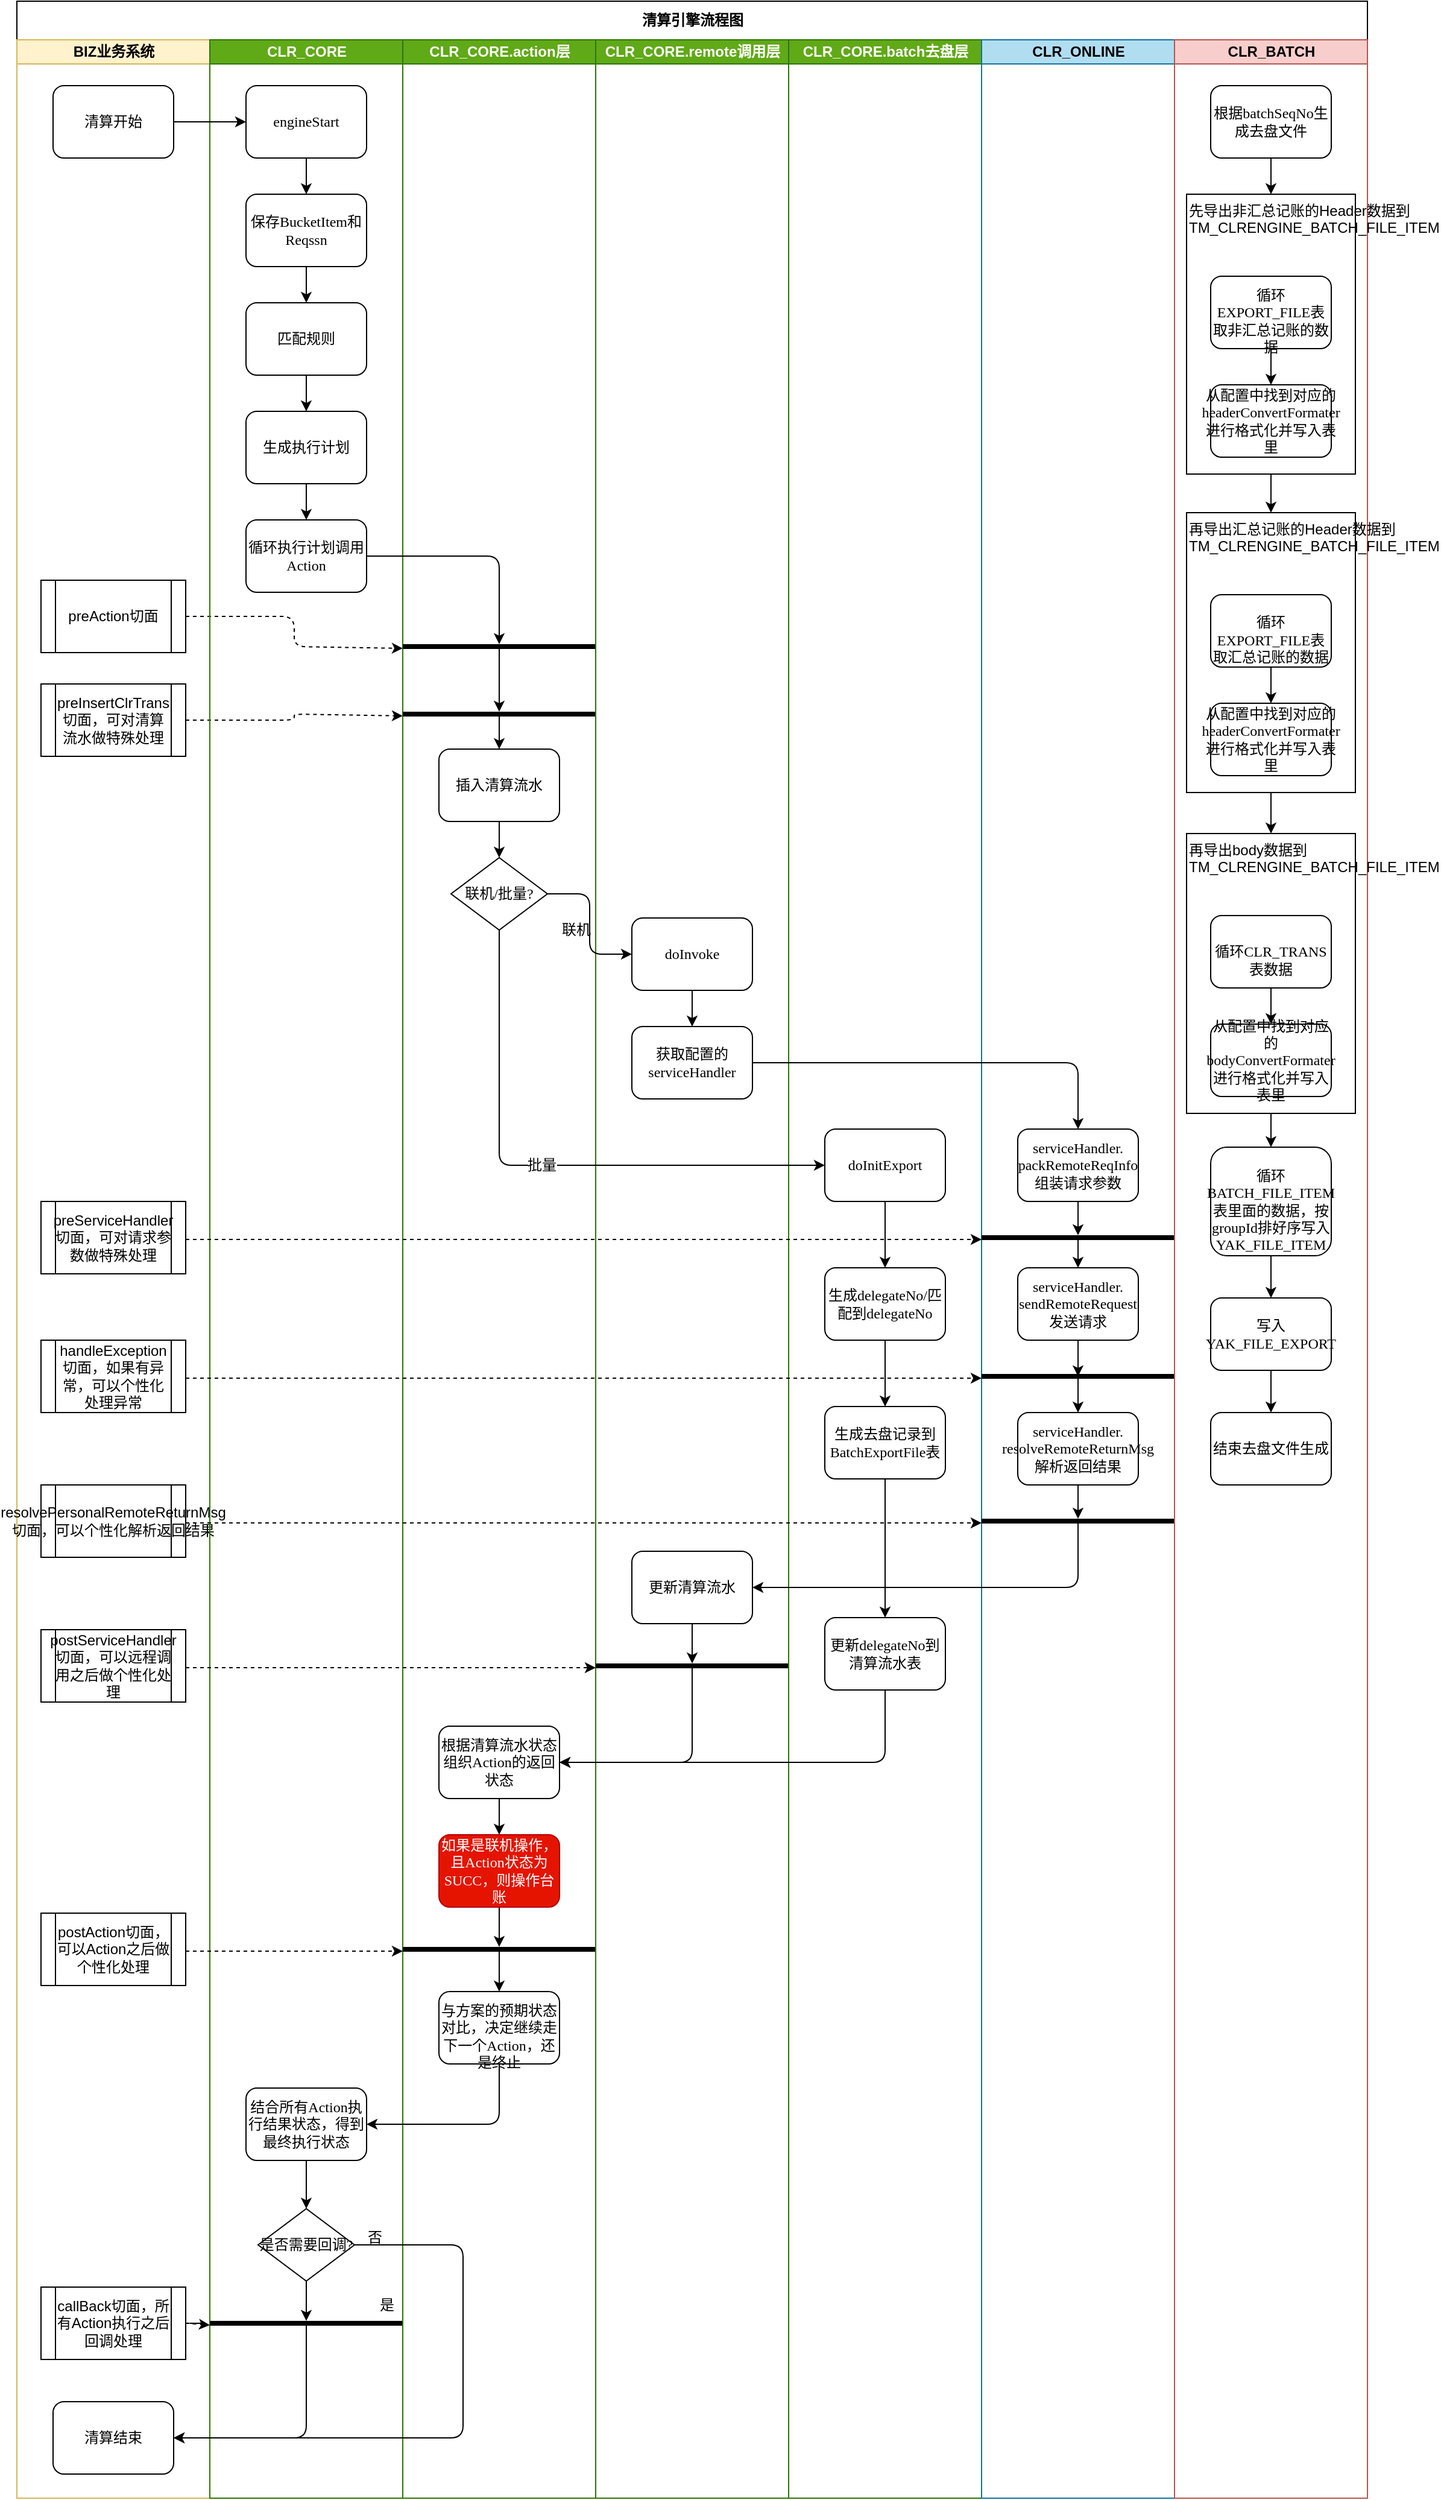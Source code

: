 <mxfile version="11.0.5" type="github"><diagram name="Page-1" id="74e2e168-ea6b-b213-b513-2b3c1d86103e"><mxGraphModel dx="2521" dy="792" grid="1" gridSize="10" guides="1" tooltips="1" connect="1" arrows="1" fold="1" page="1" pageScale="1" pageWidth="1100" pageHeight="850" background="#ffffff" math="0" shadow="0"><root><mxCell id="0"/><mxCell id="1" parent="0"/><mxCell id="77e6c97f196da883-1" value="清算引擎流程图" style="swimlane;html=1;childLayout=stackLayout;startSize=32;rounded=0;shadow=0;labelBackgroundColor=none;strokeColor=#000000;strokeWidth=1;fillColor=#ffffff;fontFamily=Verdana;fontSize=12;fontColor=#000000;align=center;" parent="1" vertex="1"><mxGeometry x="-10" y="20" width="1120" height="2070" as="geometry"/></mxCell><mxCell id="77e6c97f196da883-2" value="BIZ业务系统" style="swimlane;html=1;startSize=20;fillColor=#fff2cc;strokeColor=#d6b656;" parent="77e6c97f196da883-1" vertex="1"><mxGeometry y="32" width="160" height="2038" as="geometry"/></mxCell><mxCell id="bjBSbHMstMbBnUtnhVTb-13" value="清算开始" style="rounded=1;whiteSpace=wrap;html=1;shadow=0;labelBackgroundColor=none;strokeColor=#000000;strokeWidth=1;fillColor=#ffffff;fontFamily=Verdana;fontSize=12;fontColor=#000000;align=center;" parent="77e6c97f196da883-2" vertex="1"><mxGeometry x="30" y="38" width="100" height="60" as="geometry"/></mxCell><mxCell id="XoDVdQ3UYgQiGksQShf7-19" value="preAction切面" style="shape=process;whiteSpace=wrap;html=1;backgroundOutline=1;fontSize=12;" parent="77e6c97f196da883-2" vertex="1"><mxGeometry x="20" y="448" width="120" height="60" as="geometry"/></mxCell><mxCell id="XoDVdQ3UYgQiGksQShf7-24" value="preInsertClrTrans切面，可对清算流水做特殊处理" style="shape=process;whiteSpace=wrap;html=1;backgroundOutline=1;fontSize=12;" parent="77e6c97f196da883-2" vertex="1"><mxGeometry x="20" y="534" width="120" height="60" as="geometry"/></mxCell><mxCell id="XoDVdQ3UYgQiGksQShf7-36" value="preServiceHandler切面，可对请求参数做特殊处理" style="shape=process;whiteSpace=wrap;html=1;backgroundOutline=1;fontSize=12;" parent="77e6c97f196da883-2" vertex="1"><mxGeometry x="20" y="963" width="120" height="60" as="geometry"/></mxCell><mxCell id="XoDVdQ3UYgQiGksQShf7-49" value="handleException切面，如果有异常，可以个性化处理异常" style="shape=process;whiteSpace=wrap;html=1;backgroundOutline=1;fontSize=12;" parent="77e6c97f196da883-2" vertex="1"><mxGeometry x="20" y="1078" width="120" height="60" as="geometry"/></mxCell><mxCell id="XoDVdQ3UYgQiGksQShf7-54" value="resolvePersonalRemoteReturnMsg切面，可以个性化解析返回结果" style="shape=process;whiteSpace=wrap;html=1;backgroundOutline=1;fontSize=12;" parent="77e6c97f196da883-2" vertex="1"><mxGeometry x="20" y="1198" width="120" height="60" as="geometry"/></mxCell><mxCell id="XoDVdQ3UYgQiGksQShf7-60" value="postServiceHandler切面，可以远程调用之后做个性化处理" style="shape=process;whiteSpace=wrap;html=1;backgroundOutline=1;fontSize=12;" parent="77e6c97f196da883-2" vertex="1"><mxGeometry x="20" y="1318" width="120" height="60" as="geometry"/></mxCell><mxCell id="XoDVdQ3UYgQiGksQShf7-68" value="postAction切面，可以Action之后做个性化处理" style="shape=process;whiteSpace=wrap;html=1;backgroundOutline=1;fontSize=12;" parent="77e6c97f196da883-2" vertex="1"><mxGeometry x="20" y="1553" width="120" height="60" as="geometry"/></mxCell><mxCell id="XoDVdQ3UYgQiGksQShf7-78" value="callBack切面，所有Action执行之后回调处理" style="shape=process;whiteSpace=wrap;html=1;backgroundOutline=1;fontSize=12;" parent="77e6c97f196da883-2" vertex="1"><mxGeometry x="20" y="1863" width="120" height="60" as="geometry"/></mxCell><mxCell id="XoDVdQ3UYgQiGksQShf7-85" value="清算结束" style="rounded=1;whiteSpace=wrap;html=1;shadow=0;labelBackgroundColor=none;strokeColor=#000000;strokeWidth=1;fillColor=#ffffff;fontFamily=Verdana;fontSize=12;fontColor=#000000;align=center;" parent="77e6c97f196da883-2" vertex="1"><mxGeometry x="30" y="1958" width="100" height="60" as="geometry"/></mxCell><mxCell id="XoDVdQ3UYgQiGksQShf7-20" style="edgeStyle=orthogonalEdgeStyle;rounded=1;orthogonalLoop=1;jettySize=auto;html=1;fontSize=12;dashed=1;" parent="77e6c97f196da883-1" source="XoDVdQ3UYgQiGksQShf7-19" target="XoDVdQ3UYgQiGksQShf7-16" edge="1"><mxGeometry relative="1" as="geometry"/></mxCell><mxCell id="XoDVdQ3UYgQiGksQShf7-25" style="edgeStyle=orthogonalEdgeStyle;rounded=1;orthogonalLoop=1;jettySize=auto;html=1;fontSize=12;dashed=1;" parent="77e6c97f196da883-1" source="XoDVdQ3UYgQiGksQShf7-24" target="XoDVdQ3UYgQiGksQShf7-22" edge="1"><mxGeometry relative="1" as="geometry"/></mxCell><mxCell id="77e6c97f196da883-3" value="&lt;div&gt;CLR_CORE&lt;/div&gt;" style="swimlane;html=1;startSize=20;fillColor=#60a917;strokeColor=#2D7600;fontColor=#ffffff;" parent="77e6c97f196da883-1" vertex="1"><mxGeometry x="160" y="32" width="160" height="2038" as="geometry"/></mxCell><mxCell id="XoDVdQ3UYgQiGksQShf7-5" value="" style="edgeStyle=orthogonalEdgeStyle;rounded=0;orthogonalLoop=1;jettySize=auto;html=1;fontSize=12;" parent="77e6c97f196da883-3" source="XoDVdQ3UYgQiGksQShf7-2" target="XoDVdQ3UYgQiGksQShf7-4" edge="1"><mxGeometry relative="1" as="geometry"/></mxCell><mxCell id="XoDVdQ3UYgQiGksQShf7-2" value="engineStart" style="rounded=1;whiteSpace=wrap;html=1;shadow=0;labelBackgroundColor=none;strokeColor=#000000;strokeWidth=1;fillColor=#ffffff;fontFamily=Verdana;fontSize=12;fontColor=#000000;align=center;" parent="77e6c97f196da883-3" vertex="1"><mxGeometry x="30" y="38" width="100" height="60" as="geometry"/></mxCell><mxCell id="XoDVdQ3UYgQiGksQShf7-8" value="" style="edgeStyle=orthogonalEdgeStyle;rounded=0;orthogonalLoop=1;jettySize=auto;html=1;fontSize=12;" parent="77e6c97f196da883-3" source="XoDVdQ3UYgQiGksQShf7-4" target="XoDVdQ3UYgQiGksQShf7-7" edge="1"><mxGeometry relative="1" as="geometry"/></mxCell><mxCell id="XoDVdQ3UYgQiGksQShf7-4" value="保存BucketItem和Reqssn" style="rounded=1;whiteSpace=wrap;html=1;shadow=0;labelBackgroundColor=none;strokeColor=#000000;strokeWidth=1;fillColor=#ffffff;fontFamily=Verdana;fontSize=12;fontColor=#000000;align=center;" parent="77e6c97f196da883-3" vertex="1"><mxGeometry x="30" y="128" width="100" height="60" as="geometry"/></mxCell><mxCell id="XoDVdQ3UYgQiGksQShf7-10" value="" style="edgeStyle=orthogonalEdgeStyle;rounded=0;orthogonalLoop=1;jettySize=auto;html=1;fontSize=12;" parent="77e6c97f196da883-3" source="XoDVdQ3UYgQiGksQShf7-7" target="XoDVdQ3UYgQiGksQShf7-9" edge="1"><mxGeometry relative="1" as="geometry"/></mxCell><mxCell id="XoDVdQ3UYgQiGksQShf7-7" value="匹配规则" style="rounded=1;whiteSpace=wrap;html=1;shadow=0;labelBackgroundColor=none;strokeColor=#000000;strokeWidth=1;fillColor=#ffffff;fontFamily=Verdana;fontSize=12;fontColor=#000000;align=center;" parent="77e6c97f196da883-3" vertex="1"><mxGeometry x="30" y="218" width="100" height="60" as="geometry"/></mxCell><mxCell id="XoDVdQ3UYgQiGksQShf7-14" value="" style="edgeStyle=orthogonalEdgeStyle;rounded=0;orthogonalLoop=1;jettySize=auto;html=1;fontSize=12;" parent="77e6c97f196da883-3" source="XoDVdQ3UYgQiGksQShf7-9" target="XoDVdQ3UYgQiGksQShf7-13" edge="1"><mxGeometry relative="1" as="geometry"/></mxCell><mxCell id="XoDVdQ3UYgQiGksQShf7-9" value="生成执行计划" style="rounded=1;whiteSpace=wrap;html=1;shadow=0;labelBackgroundColor=none;strokeColor=#000000;strokeWidth=1;fillColor=#ffffff;fontFamily=Verdana;fontSize=12;fontColor=#000000;align=center;" parent="77e6c97f196da883-3" vertex="1"><mxGeometry x="30" y="308" width="100" height="60" as="geometry"/></mxCell><mxCell id="XoDVdQ3UYgQiGksQShf7-13" value="循环执行计划调用Action" style="rounded=1;whiteSpace=wrap;html=1;shadow=0;labelBackgroundColor=none;strokeColor=#000000;strokeWidth=1;fillColor=#ffffff;fontFamily=Verdana;fontSize=12;fontColor=#000000;align=center;" parent="77e6c97f196da883-3" vertex="1"><mxGeometry x="30" y="398" width="100" height="60" as="geometry"/></mxCell><mxCell id="XoDVdQ3UYgQiGksQShf7-75" style="edgeStyle=orthogonalEdgeStyle;rounded=1;orthogonalLoop=1;jettySize=auto;html=1;fontSize=12;entryX=0.5;entryY=0;entryDx=0;entryDy=0;" parent="77e6c97f196da883-3" source="XoDVdQ3UYgQiGksQShf7-72" target="XoDVdQ3UYgQiGksQShf7-82" edge="1"><mxGeometry relative="1" as="geometry"><mxPoint x="90" y="1788" as="targetPoint"/></mxGeometry></mxCell><mxCell id="XoDVdQ3UYgQiGksQShf7-72" value="结合所有Action执行结果状态，得到最终执行状态" style="rounded=1;whiteSpace=wrap;html=1;shadow=0;labelBackgroundColor=none;strokeColor=#000000;strokeWidth=1;fillColor=#ffffff;fontFamily=Verdana;fontSize=12;fontColor=#000000;align=center;" parent="77e6c97f196da883-3" vertex="1"><mxGeometry x="30" y="1698" width="100" height="60" as="geometry"/></mxCell><mxCell id="XoDVdQ3UYgQiGksQShf7-76" value="" style="line;strokeWidth=4;html=1;perimeter=backbonePerimeter;points=[];outlineConnect=0;fontSize=12;" parent="77e6c97f196da883-3" vertex="1"><mxGeometry y="1888" width="160" height="10" as="geometry"/></mxCell><mxCell id="XoDVdQ3UYgQiGksQShf7-83" style="edgeStyle=orthogonalEdgeStyle;rounded=1;orthogonalLoop=1;jettySize=auto;html=1;fontSize=12;" parent="77e6c97f196da883-3" source="XoDVdQ3UYgQiGksQShf7-82" target="XoDVdQ3UYgQiGksQShf7-76" edge="1"><mxGeometry relative="1" as="geometry"/></mxCell><mxCell id="XoDVdQ3UYgQiGksQShf7-82" value="是否需要回调?" style="rhombus;whiteSpace=wrap;html=1;rounded=0;shadow=0;labelBackgroundColor=none;strokeColor=#000000;strokeWidth=1;fillColor=#ffffff;fontFamily=Verdana;fontSize=12;fontColor=#000000;align=center;" parent="77e6c97f196da883-3" vertex="1"><mxGeometry x="40" y="1798" width="80" height="60" as="geometry"/></mxCell><mxCell id="XoDVdQ3UYgQiGksQShf7-88" value="&lt;br&gt;否" style="text;html=1;resizable=0;points=[];autosize=1;align=left;verticalAlign=top;spacingTop=-4;fontSize=12;" parent="77e6c97f196da883-3" vertex="1"><mxGeometry x="129" y="1798" width="30" height="30" as="geometry"/></mxCell><mxCell id="77e6c97f196da883-4" value="CLR_CORE.action层" style="swimlane;html=1;startSize=20;fillColor=#60a917;strokeColor=#2D7600;fontColor=#ffffff;" parent="77e6c97f196da883-1" vertex="1"><mxGeometry x="320" y="32" width="160" height="2038" as="geometry"/></mxCell><mxCell id="XoDVdQ3UYgQiGksQShf7-23" style="edgeStyle=orthogonalEdgeStyle;rounded=1;orthogonalLoop=1;jettySize=auto;html=1;fontSize=12;" parent="77e6c97f196da883-4" source="XoDVdQ3UYgQiGksQShf7-16" target="XoDVdQ3UYgQiGksQShf7-22" edge="1"><mxGeometry relative="1" as="geometry"/></mxCell><mxCell id="XoDVdQ3UYgQiGksQShf7-16" value="" style="line;strokeWidth=4;html=1;perimeter=backbonePerimeter;points=[];outlineConnect=0;fontSize=12;" parent="77e6c97f196da883-4" vertex="1"><mxGeometry y="498" width="160" height="10" as="geometry"/></mxCell><mxCell id="XoDVdQ3UYgQiGksQShf7-27" style="edgeStyle=orthogonalEdgeStyle;rounded=1;orthogonalLoop=1;jettySize=auto;html=1;entryX=0.5;entryY=0;entryDx=0;entryDy=0;fontSize=12;" parent="77e6c97f196da883-4" source="XoDVdQ3UYgQiGksQShf7-21" target="bjBSbHMstMbBnUtnhVTb-12" edge="1"><mxGeometry relative="1" as="geometry"/></mxCell><mxCell id="XoDVdQ3UYgQiGksQShf7-21" value="插入清算流水" style="rounded=1;whiteSpace=wrap;html=1;shadow=0;labelBackgroundColor=none;strokeColor=#000000;strokeWidth=1;fillColor=#ffffff;fontFamily=Verdana;fontSize=12;fontColor=#000000;align=center;" parent="77e6c97f196da883-4" vertex="1"><mxGeometry x="30" y="588" width="100" height="60" as="geometry"/></mxCell><mxCell id="XoDVdQ3UYgQiGksQShf7-26" style="edgeStyle=orthogonalEdgeStyle;rounded=1;orthogonalLoop=1;jettySize=auto;html=1;fontSize=12;" parent="77e6c97f196da883-4" source="XoDVdQ3UYgQiGksQShf7-22" target="XoDVdQ3UYgQiGksQShf7-21" edge="1"><mxGeometry relative="1" as="geometry"/></mxCell><mxCell id="XoDVdQ3UYgQiGksQShf7-22" value="" style="line;strokeWidth=4;html=1;perimeter=backbonePerimeter;points=[];outlineConnect=0;fontSize=12;" parent="77e6c97f196da883-4" vertex="1"><mxGeometry y="554" width="160" height="10" as="geometry"/></mxCell><mxCell id="bjBSbHMstMbBnUtnhVTb-12" value="联机/批量?" style="rhombus;whiteSpace=wrap;html=1;rounded=0;shadow=0;labelBackgroundColor=none;strokeColor=#000000;strokeWidth=1;fillColor=#ffffff;fontFamily=Verdana;fontSize=12;fontColor=#000000;align=center;" parent="77e6c97f196da883-4" vertex="1"><mxGeometry x="40" y="678" width="80" height="60" as="geometry"/></mxCell><mxCell id="XoDVdQ3UYgQiGksQShf7-32" value="联机" style="text;html=1;resizable=0;points=[];autosize=1;align=left;verticalAlign=top;spacingTop=-4;fontSize=12;" parent="77e6c97f196da883-4" vertex="1"><mxGeometry x="130" y="728" width="40" height="20" as="geometry"/></mxCell><mxCell id="XoDVdQ3UYgQiGksQShf7-65" style="edgeStyle=orthogonalEdgeStyle;rounded=1;orthogonalLoop=1;jettySize=auto;html=1;fontSize=12;" parent="77e6c97f196da883-4" source="XoDVdQ3UYgQiGksQShf7-62" target="XoDVdQ3UYgQiGksQShf7-64" edge="1"><mxGeometry relative="1" as="geometry"/></mxCell><mxCell id="XoDVdQ3UYgQiGksQShf7-62" value="根据清算流水状态组织Action的返回状态" style="rounded=1;whiteSpace=wrap;html=1;shadow=0;labelBackgroundColor=none;strokeColor=#000000;strokeWidth=1;fillColor=#ffffff;fontFamily=Verdana;fontSize=12;fontColor=#000000;align=center;" parent="77e6c97f196da883-4" vertex="1"><mxGeometry x="30" y="1398" width="100" height="60" as="geometry"/></mxCell><mxCell id="XoDVdQ3UYgQiGksQShf7-67" style="edgeStyle=orthogonalEdgeStyle;rounded=1;orthogonalLoop=1;jettySize=auto;html=1;fontSize=12;" parent="77e6c97f196da883-4" source="XoDVdQ3UYgQiGksQShf7-64" target="XoDVdQ3UYgQiGksQShf7-66" edge="1"><mxGeometry relative="1" as="geometry"/></mxCell><mxCell id="XoDVdQ3UYgQiGksQShf7-64" value="如果是联机操作，且Action状态为SUCC，则操作台账" style="rounded=1;whiteSpace=wrap;html=1;shadow=0;labelBackgroundColor=none;strokeColor=#B20000;strokeWidth=1;fillColor=#e51400;fontFamily=Verdana;fontSize=12;fontColor=#ffffff;align=center;" parent="77e6c97f196da883-4" vertex="1"><mxGeometry x="30" y="1488" width="100" height="60" as="geometry"/></mxCell><mxCell id="XoDVdQ3UYgQiGksQShf7-71" style="edgeStyle=orthogonalEdgeStyle;rounded=1;orthogonalLoop=1;jettySize=auto;html=1;fontSize=12;" parent="77e6c97f196da883-4" source="XoDVdQ3UYgQiGksQShf7-66" target="XoDVdQ3UYgQiGksQShf7-70" edge="1"><mxGeometry relative="1" as="geometry"/></mxCell><mxCell id="XoDVdQ3UYgQiGksQShf7-66" value="" style="line;strokeWidth=4;html=1;perimeter=backbonePerimeter;points=[];outlineConnect=0;fontSize=12;" parent="77e6c97f196da883-4" vertex="1"><mxGeometry y="1578" width="160" height="10" as="geometry"/></mxCell><mxCell id="XoDVdQ3UYgQiGksQShf7-70" value="&lt;div&gt;&lt;br&gt;&lt;/div&gt;&lt;div&gt;与方案的预期状态对比，决定继续走下一个Action，还是终止&lt;/div&gt;" style="rounded=1;whiteSpace=wrap;html=1;shadow=0;labelBackgroundColor=none;strokeColor=#000000;strokeWidth=1;fillColor=#ffffff;fontFamily=Verdana;fontSize=12;fontColor=#000000;align=center;" parent="77e6c97f196da883-4" vertex="1"><mxGeometry x="30" y="1618" width="100" height="60" as="geometry"/></mxCell><mxCell id="77e6c97f196da883-5" value="CLR_CORE.remote调用层" style="swimlane;html=1;startSize=20;fillColor=#60a917;strokeColor=#2D7600;fontColor=#ffffff;" parent="77e6c97f196da883-1" vertex="1"><mxGeometry x="480" y="32" width="160" height="2038" as="geometry"/></mxCell><mxCell id="XoDVdQ3UYgQiGksQShf7-31" style="edgeStyle=orthogonalEdgeStyle;rounded=1;orthogonalLoop=1;jettySize=auto;html=1;fontSize=12;" parent="77e6c97f196da883-5" source="XoDVdQ3UYgQiGksQShf7-28" target="XoDVdQ3UYgQiGksQShf7-30" edge="1"><mxGeometry relative="1" as="geometry"/></mxCell><mxCell id="XoDVdQ3UYgQiGksQShf7-28" value="doInvoke" style="rounded=1;whiteSpace=wrap;html=1;shadow=0;labelBackgroundColor=none;strokeColor=#000000;strokeWidth=1;fillColor=#ffffff;fontFamily=Verdana;fontSize=12;fontColor=#000000;align=center;" parent="77e6c97f196da883-5" vertex="1"><mxGeometry x="30" y="728" width="100" height="60" as="geometry"/></mxCell><mxCell id="XoDVdQ3UYgQiGksQShf7-30" value="获取配置的serviceHandler" style="rounded=1;whiteSpace=wrap;html=1;shadow=0;labelBackgroundColor=none;strokeColor=#000000;strokeWidth=1;fillColor=#ffffff;fontFamily=Verdana;fontSize=12;fontColor=#000000;align=center;" parent="77e6c97f196da883-5" vertex="1"><mxGeometry x="30" y="818" width="100" height="60" as="geometry"/></mxCell><mxCell id="XoDVdQ3UYgQiGksQShf7-56" value="更新清算流水" style="rounded=1;whiteSpace=wrap;html=1;shadow=0;labelBackgroundColor=none;strokeColor=#000000;strokeWidth=1;fillColor=#ffffff;fontFamily=Verdana;fontSize=12;fontColor=#000000;align=center;" parent="77e6c97f196da883-5" vertex="1"><mxGeometry x="30" y="1253" width="100" height="60" as="geometry"/></mxCell><mxCell id="XoDVdQ3UYgQiGksQShf7-58" value="" style="line;strokeWidth=4;html=1;perimeter=backbonePerimeter;points=[];outlineConnect=0;fontSize=12;" parent="77e6c97f196da883-5" vertex="1"><mxGeometry y="1343" width="160" height="10" as="geometry"/></mxCell><mxCell id="XoDVdQ3UYgQiGksQShf7-59" style="edgeStyle=orthogonalEdgeStyle;rounded=1;orthogonalLoop=1;jettySize=auto;html=1;fontSize=12;" parent="77e6c97f196da883-5" source="XoDVdQ3UYgQiGksQShf7-56" target="XoDVdQ3UYgQiGksQShf7-58" edge="1"><mxGeometry relative="1" as="geometry"/></mxCell><mxCell id="77e6c97f196da883-6" value="CLR_CORE.batch去盘层" style="swimlane;html=1;startSize=20;fillColor=#60a917;strokeColor=#2D7600;fontColor=#ffffff;" parent="77e6c97f196da883-1" vertex="1"><mxGeometry x="640" y="32" width="160" height="2038" as="geometry"/></mxCell><mxCell id="XoDVdQ3UYgQiGksQShf7-93" style="edgeStyle=orthogonalEdgeStyle;rounded=1;orthogonalLoop=1;jettySize=auto;html=1;entryX=0.5;entryY=0;entryDx=0;entryDy=0;fontSize=12;" parent="77e6c97f196da883-6" source="XoDVdQ3UYgQiGksQShf7-89" target="XoDVdQ3UYgQiGksQShf7-92" edge="1"><mxGeometry relative="1" as="geometry"/></mxCell><mxCell id="XoDVdQ3UYgQiGksQShf7-89" value="doInitExport" style="rounded=1;whiteSpace=wrap;html=1;shadow=0;labelBackgroundColor=none;strokeColor=#000000;strokeWidth=1;fillColor=#ffffff;fontFamily=Verdana;fontSize=12;fontColor=#000000;align=center;" parent="77e6c97f196da883-6" vertex="1"><mxGeometry x="30" y="903" width="100" height="60" as="geometry"/></mxCell><mxCell id="XoDVdQ3UYgQiGksQShf7-95" style="edgeStyle=orthogonalEdgeStyle;rounded=1;orthogonalLoop=1;jettySize=auto;html=1;entryX=0.5;entryY=0;entryDx=0;entryDy=0;fontSize=12;" parent="77e6c97f196da883-6" source="XoDVdQ3UYgQiGksQShf7-92" target="XoDVdQ3UYgQiGksQShf7-94" edge="1"><mxGeometry relative="1" as="geometry"/></mxCell><mxCell id="XoDVdQ3UYgQiGksQShf7-92" value="生成delegateNo/匹配到delegateNo" style="rounded=1;whiteSpace=wrap;html=1;shadow=0;labelBackgroundColor=none;strokeColor=#000000;strokeWidth=1;fillColor=#ffffff;fontFamily=Verdana;fontSize=12;fontColor=#000000;align=center;" parent="77e6c97f196da883-6" vertex="1"><mxGeometry x="30" y="1018" width="100" height="60" as="geometry"/></mxCell><mxCell id="XoDVdQ3UYgQiGksQShf7-97" style="edgeStyle=orthogonalEdgeStyle;rounded=1;orthogonalLoop=1;jettySize=auto;html=1;entryX=0.5;entryY=0;entryDx=0;entryDy=0;fontSize=12;" parent="77e6c97f196da883-6" source="XoDVdQ3UYgQiGksQShf7-94" target="XoDVdQ3UYgQiGksQShf7-96" edge="1"><mxGeometry relative="1" as="geometry"/></mxCell><mxCell id="XoDVdQ3UYgQiGksQShf7-94" value="生成去盘记录到&lt;br&gt;BatchExportFile表" style="rounded=1;whiteSpace=wrap;html=1;shadow=0;labelBackgroundColor=none;strokeColor=#000000;strokeWidth=1;fillColor=#ffffff;fontFamily=Verdana;fontSize=12;fontColor=#000000;align=center;" parent="77e6c97f196da883-6" vertex="1"><mxGeometry x="30" y="1133" width="100" height="60" as="geometry"/></mxCell><mxCell id="XoDVdQ3UYgQiGksQShf7-96" value="&lt;div&gt;更新delegateNo到清算流水表&lt;/div&gt;" style="rounded=1;whiteSpace=wrap;html=1;shadow=0;labelBackgroundColor=none;strokeColor=#000000;strokeWidth=1;fillColor=#ffffff;fontFamily=Verdana;fontSize=12;fontColor=#000000;align=center;" parent="77e6c97f196da883-6" vertex="1"><mxGeometry x="30" y="1308" width="100" height="60" as="geometry"/></mxCell><mxCell id="XoDVdQ3UYgQiGksQShf7-11" value="CLR_ONLINE" style="swimlane;html=1;startSize=20;fillColor=#b1ddf0;strokeColor=#10739e;" parent="77e6c97f196da883-1" vertex="1"><mxGeometry x="800" y="32" width="160" height="2038" as="geometry"/></mxCell><mxCell id="XoDVdQ3UYgQiGksQShf7-34" value="" style="line;strokeWidth=4;html=1;perimeter=backbonePerimeter;points=[];outlineConnect=0;fontSize=12;" parent="XoDVdQ3UYgQiGksQShf7-11" vertex="1"><mxGeometry y="988" width="160" height="10" as="geometry"/></mxCell><mxCell id="XoDVdQ3UYgQiGksQShf7-41" style="edgeStyle=orthogonalEdgeStyle;rounded=1;orthogonalLoop=1;jettySize=auto;html=1;fontSize=12;" parent="XoDVdQ3UYgQiGksQShf7-11" source="XoDVdQ3UYgQiGksQShf7-38" target="XoDVdQ3UYgQiGksQShf7-34" edge="1"><mxGeometry relative="1" as="geometry"/></mxCell><mxCell id="XoDVdQ3UYgQiGksQShf7-38" value="&lt;div&gt;serviceHandler.&lt;/div&gt;&lt;div&gt;packRemoteReqInfo&lt;br&gt;组装请求参数&lt;br&gt;&lt;/div&gt;" style="rounded=1;whiteSpace=wrap;html=1;shadow=0;labelBackgroundColor=none;strokeColor=#000000;strokeWidth=1;fillColor=#ffffff;fontFamily=Verdana;fontSize=12;fontColor=#000000;align=center;" parent="XoDVdQ3UYgQiGksQShf7-11" vertex="1"><mxGeometry x="30" y="903" width="100" height="60" as="geometry"/></mxCell><mxCell id="XoDVdQ3UYgQiGksQShf7-42" value="&lt;div&gt;serviceHandler.&lt;/div&gt;&lt;div&gt;sendRemoteRequest&lt;/div&gt;&lt;div&gt;发送请求&lt;br&gt;&lt;/div&gt;" style="rounded=1;whiteSpace=wrap;html=1;shadow=0;labelBackgroundColor=none;strokeColor=#000000;strokeWidth=1;fillColor=#ffffff;fontFamily=Verdana;fontSize=12;fontColor=#000000;align=center;" parent="XoDVdQ3UYgQiGksQShf7-11" vertex="1"><mxGeometry x="30" y="1018" width="100" height="60" as="geometry"/></mxCell><mxCell id="XoDVdQ3UYgQiGksQShf7-43" style="edgeStyle=orthogonalEdgeStyle;rounded=1;orthogonalLoop=1;jettySize=auto;html=1;fontSize=12;" parent="XoDVdQ3UYgQiGksQShf7-11" source="XoDVdQ3UYgQiGksQShf7-34" target="XoDVdQ3UYgQiGksQShf7-42" edge="1"><mxGeometry relative="1" as="geometry"/></mxCell><mxCell id="XoDVdQ3UYgQiGksQShf7-44" value="&lt;div&gt;serviceHandler.&lt;/div&gt;&lt;div&gt;resolveRemoteReturnMsg&lt;/div&gt;&lt;div&gt;解析返回结果&lt;br&gt;&lt;/div&gt;" style="rounded=1;whiteSpace=wrap;html=1;shadow=0;labelBackgroundColor=none;strokeColor=#000000;strokeWidth=1;fillColor=#ffffff;fontFamily=Verdana;fontSize=12;fontColor=#000000;align=center;" parent="XoDVdQ3UYgQiGksQShf7-11" vertex="1"><mxGeometry x="30" y="1138" width="100" height="60" as="geometry"/></mxCell><mxCell id="XoDVdQ3UYgQiGksQShf7-48" style="edgeStyle=orthogonalEdgeStyle;rounded=1;orthogonalLoop=1;jettySize=auto;html=1;fontSize=12;" parent="XoDVdQ3UYgQiGksQShf7-11" source="XoDVdQ3UYgQiGksQShf7-46" target="XoDVdQ3UYgQiGksQShf7-44" edge="1"><mxGeometry relative="1" as="geometry"/></mxCell><mxCell id="XoDVdQ3UYgQiGksQShf7-46" value="" style="line;strokeWidth=4;html=1;perimeter=backbonePerimeter;points=[];outlineConnect=0;fontSize=12;" parent="XoDVdQ3UYgQiGksQShf7-11" vertex="1"><mxGeometry y="1103" width="160" height="10" as="geometry"/></mxCell><mxCell id="XoDVdQ3UYgQiGksQShf7-47" style="edgeStyle=orthogonalEdgeStyle;rounded=1;orthogonalLoop=1;jettySize=auto;html=1;entryX=0.5;entryY=0.5;entryDx=0;entryDy=0;entryPerimeter=0;fontSize=12;" parent="XoDVdQ3UYgQiGksQShf7-11" source="XoDVdQ3UYgQiGksQShf7-42" target="XoDVdQ3UYgQiGksQShf7-46" edge="1"><mxGeometry relative="1" as="geometry"/></mxCell><mxCell id="XoDVdQ3UYgQiGksQShf7-51" value="" style="line;strokeWidth=4;html=1;perimeter=backbonePerimeter;points=[];outlineConnect=0;fontSize=12;" parent="XoDVdQ3UYgQiGksQShf7-11" vertex="1"><mxGeometry y="1223" width="160" height="10" as="geometry"/></mxCell><mxCell id="XoDVdQ3UYgQiGksQShf7-53" style="edgeStyle=orthogonalEdgeStyle;rounded=1;orthogonalLoop=1;jettySize=auto;html=1;fontSize=12;" parent="XoDVdQ3UYgQiGksQShf7-11" source="XoDVdQ3UYgQiGksQShf7-44" target="XoDVdQ3UYgQiGksQShf7-51" edge="1"><mxGeometry relative="1" as="geometry"/></mxCell><mxCell id="XoDVdQ3UYgQiGksQShf7-3" style="edgeStyle=orthogonalEdgeStyle;rounded=0;orthogonalLoop=1;jettySize=auto;html=1;fontSize=12;" parent="77e6c97f196da883-1" source="bjBSbHMstMbBnUtnhVTb-13" target="XoDVdQ3UYgQiGksQShf7-2" edge="1"><mxGeometry relative="1" as="geometry"/></mxCell><mxCell id="XoDVdQ3UYgQiGksQShf7-17" style="edgeStyle=orthogonalEdgeStyle;rounded=1;orthogonalLoop=1;jettySize=auto;html=1;fontSize=12;" parent="77e6c97f196da883-1" source="XoDVdQ3UYgQiGksQShf7-13" target="XoDVdQ3UYgQiGksQShf7-16" edge="1"><mxGeometry relative="1" as="geometry"/></mxCell><mxCell id="XoDVdQ3UYgQiGksQShf7-29" style="edgeStyle=orthogonalEdgeStyle;rounded=1;orthogonalLoop=1;jettySize=auto;html=1;fontSize=12;" parent="77e6c97f196da883-1" source="bjBSbHMstMbBnUtnhVTb-12" target="XoDVdQ3UYgQiGksQShf7-28" edge="1"><mxGeometry relative="1" as="geometry"/></mxCell><mxCell id="XoDVdQ3UYgQiGksQShf7-37" style="edgeStyle=orthogonalEdgeStyle;rounded=1;orthogonalLoop=1;jettySize=auto;html=1;fontSize=12;dashed=1;" parent="77e6c97f196da883-1" source="XoDVdQ3UYgQiGksQShf7-36" target="XoDVdQ3UYgQiGksQShf7-34" edge="1"><mxGeometry relative="1" as="geometry"/></mxCell><mxCell id="XoDVdQ3UYgQiGksQShf7-50" style="edgeStyle=orthogonalEdgeStyle;rounded=1;orthogonalLoop=1;jettySize=auto;html=1;fontSize=12;dashed=1;" parent="77e6c97f196da883-1" source="XoDVdQ3UYgQiGksQShf7-49" target="XoDVdQ3UYgQiGksQShf7-46" edge="1"><mxGeometry relative="1" as="geometry"/></mxCell><mxCell id="XoDVdQ3UYgQiGksQShf7-55" style="edgeStyle=orthogonalEdgeStyle;rounded=1;orthogonalLoop=1;jettySize=auto;html=1;fontSize=12;dashed=1;" parent="77e6c97f196da883-1" source="XoDVdQ3UYgQiGksQShf7-54" target="XoDVdQ3UYgQiGksQShf7-51" edge="1"><mxGeometry relative="1" as="geometry"/></mxCell><mxCell id="XoDVdQ3UYgQiGksQShf7-61" style="edgeStyle=orthogonalEdgeStyle;rounded=1;orthogonalLoop=1;jettySize=auto;html=1;fontSize=12;dashed=1;" parent="77e6c97f196da883-1" source="XoDVdQ3UYgQiGksQShf7-60" target="XoDVdQ3UYgQiGksQShf7-58" edge="1"><mxGeometry relative="1" as="geometry"/></mxCell><mxCell id="XoDVdQ3UYgQiGksQShf7-63" style="edgeStyle=orthogonalEdgeStyle;rounded=1;orthogonalLoop=1;jettySize=auto;html=1;entryX=1;entryY=0.5;entryDx=0;entryDy=0;fontSize=12;" parent="77e6c97f196da883-1" source="XoDVdQ3UYgQiGksQShf7-58" target="XoDVdQ3UYgQiGksQShf7-62" edge="1"><mxGeometry relative="1" as="geometry"><Array as="points"><mxPoint x="560" y="1385"/><mxPoint x="560" y="1460"/></Array></mxGeometry></mxCell><mxCell id="XoDVdQ3UYgQiGksQShf7-69" style="edgeStyle=orthogonalEdgeStyle;rounded=1;orthogonalLoop=1;jettySize=auto;html=1;fontSize=12;dashed=1;" parent="77e6c97f196da883-1" source="XoDVdQ3UYgQiGksQShf7-68" target="XoDVdQ3UYgQiGksQShf7-66" edge="1"><mxGeometry relative="1" as="geometry"/></mxCell><mxCell id="XoDVdQ3UYgQiGksQShf7-73" style="edgeStyle=orthogonalEdgeStyle;rounded=1;orthogonalLoop=1;jettySize=auto;html=1;fontSize=12;" parent="77e6c97f196da883-1" source="XoDVdQ3UYgQiGksQShf7-70" edge="1"><mxGeometry relative="1" as="geometry"><mxPoint x="290" y="1760" as="targetPoint"/><Array as="points"><mxPoint x="400" y="1760"/><mxPoint x="291" y="1760"/></Array></mxGeometry></mxCell><mxCell id="XoDVdQ3UYgQiGksQShf7-79" style="edgeStyle=orthogonalEdgeStyle;rounded=1;orthogonalLoop=1;jettySize=auto;html=1;fontSize=12;dashed=1;" parent="77e6c97f196da883-1" source="XoDVdQ3UYgQiGksQShf7-78" target="XoDVdQ3UYgQiGksQShf7-76" edge="1"><mxGeometry relative="1" as="geometry"/></mxCell><mxCell id="XoDVdQ3UYgQiGksQShf7-86" style="edgeStyle=orthogonalEdgeStyle;rounded=1;orthogonalLoop=1;jettySize=auto;html=1;entryX=1;entryY=0.5;entryDx=0;entryDy=0;fontSize=12;" parent="77e6c97f196da883-1" source="XoDVdQ3UYgQiGksQShf7-76" target="XoDVdQ3UYgQiGksQShf7-85" edge="1"><mxGeometry relative="1" as="geometry"><Array as="points"><mxPoint x="240" y="2020"/></Array></mxGeometry></mxCell><mxCell id="XoDVdQ3UYgQiGksQShf7-87" style="edgeStyle=orthogonalEdgeStyle;rounded=1;orthogonalLoop=1;jettySize=auto;html=1;fontSize=12;" parent="77e6c97f196da883-1" source="XoDVdQ3UYgQiGksQShf7-82" target="XoDVdQ3UYgQiGksQShf7-85" edge="1"><mxGeometry relative="1" as="geometry"><Array as="points"><mxPoint x="370" y="1860"/><mxPoint x="370" y="2020"/></Array></mxGeometry></mxCell><mxCell id="XoDVdQ3UYgQiGksQShf7-12" value="CLR_BATCH" style="swimlane;html=1;startSize=20;fillColor=#f8cecc;strokeColor=#b85450;" parent="77e6c97f196da883-1" vertex="1"><mxGeometry x="960" y="32" width="160" height="2038" as="geometry"/></mxCell><mxCell id="XoDVdQ3UYgQiGksQShf7-129" style="edgeStyle=orthogonalEdgeStyle;rounded=1;orthogonalLoop=1;jettySize=auto;html=1;entryX=0.5;entryY=0;entryDx=0;entryDy=0;fontSize=12;" parent="XoDVdQ3UYgQiGksQShf7-12" source="XoDVdQ3UYgQiGksQShf7-118" target="XoDVdQ3UYgQiGksQShf7-123" edge="1"><mxGeometry relative="1" as="geometry"/></mxCell><mxCell id="XoDVdQ3UYgQiGksQShf7-118" value="先导出非汇总记账的Header数据到TM_CLRENGINE_BATCH_FILE_ITEM" style="rounded=0;whiteSpace=wrap;html=1;fontSize=12;align=left;verticalAlign=top;" parent="XoDVdQ3UYgQiGksQShf7-12" vertex="1"><mxGeometry x="10" y="128" width="140" height="232" as="geometry"/></mxCell><mxCell id="XoDVdQ3UYgQiGksQShf7-99" value="根据batchSeqNo生成去盘文件" style="rounded=1;whiteSpace=wrap;html=1;shadow=0;labelBackgroundColor=none;strokeColor=#000000;strokeWidth=1;fillColor=#ffffff;fontFamily=Verdana;fontSize=12;fontColor=#000000;align=center;" parent="XoDVdQ3UYgQiGksQShf7-12" vertex="1"><mxGeometry x="30" y="38" width="100" height="60" as="geometry"/></mxCell><mxCell id="XoDVdQ3UYgQiGksQShf7-117" style="edgeStyle=orthogonalEdgeStyle;rounded=1;orthogonalLoop=1;jettySize=auto;html=1;fontSize=12;" parent="XoDVdQ3UYgQiGksQShf7-12" source="XoDVdQ3UYgQiGksQShf7-113" target="XoDVdQ3UYgQiGksQShf7-115" edge="1"><mxGeometry relative="1" as="geometry"/></mxCell><mxCell id="XoDVdQ3UYgQiGksQShf7-113" value="&lt;div&gt;&lt;br&gt;&lt;/div&gt;&lt;div&gt;循环EXPORT_FILE表&lt;/div&gt;&lt;div&gt;取非汇总记账的数据&lt;br&gt;&lt;/div&gt;" style="rounded=1;whiteSpace=wrap;html=1;shadow=0;labelBackgroundColor=none;strokeColor=#000000;strokeWidth=1;fillColor=#ffffff;fontFamily=Verdana;fontSize=12;fontColor=#000000;align=center;" parent="XoDVdQ3UYgQiGksQShf7-12" vertex="1"><mxGeometry x="30" y="196" width="100" height="60" as="geometry"/></mxCell><mxCell id="XoDVdQ3UYgQiGksQShf7-115" value="从配置中找到对应的headerConvertFormater进行格式化并写入表里" style="rounded=1;whiteSpace=wrap;html=1;shadow=0;labelBackgroundColor=none;strokeColor=#000000;strokeWidth=1;fillColor=#ffffff;fontFamily=Verdana;fontSize=12;fontColor=#000000;align=center;" parent="XoDVdQ3UYgQiGksQShf7-12" vertex="1"><mxGeometry x="30" y="286" width="100" height="60" as="geometry"/></mxCell><mxCell id="XoDVdQ3UYgQiGksQShf7-119" style="edgeStyle=orthogonalEdgeStyle;rounded=1;orthogonalLoop=1;jettySize=auto;html=1;fontSize=12;" parent="XoDVdQ3UYgQiGksQShf7-12" source="XoDVdQ3UYgQiGksQShf7-99" target="XoDVdQ3UYgQiGksQShf7-118" edge="1"><mxGeometry relative="1" as="geometry"><mxPoint x="80" y="148" as="targetPoint"/></mxGeometry></mxCell><mxCell id="XoDVdQ3UYgQiGksQShf7-134" style="edgeStyle=orthogonalEdgeStyle;rounded=1;orthogonalLoop=1;jettySize=auto;html=1;fontSize=12;" parent="XoDVdQ3UYgQiGksQShf7-12" source="XoDVdQ3UYgQiGksQShf7-123" target="XoDVdQ3UYgQiGksQShf7-130" edge="1"><mxGeometry relative="1" as="geometry"/></mxCell><mxCell id="XoDVdQ3UYgQiGksQShf7-123" value="再导出汇总记账的Header数据到TM_CLRENGINE_BATCH_FILE_ITEM" style="rounded=0;whiteSpace=wrap;html=1;fontSize=12;align=left;verticalAlign=top;" parent="XoDVdQ3UYgQiGksQShf7-12" vertex="1"><mxGeometry x="10" y="392" width="140" height="232" as="geometry"/></mxCell><mxCell id="XoDVdQ3UYgQiGksQShf7-125" style="edgeStyle=orthogonalEdgeStyle;rounded=1;orthogonalLoop=1;jettySize=auto;html=1;fontSize=12;" parent="XoDVdQ3UYgQiGksQShf7-12" source="XoDVdQ3UYgQiGksQShf7-126" target="XoDVdQ3UYgQiGksQShf7-128" edge="1"><mxGeometry relative="1" as="geometry"/></mxCell><mxCell id="XoDVdQ3UYgQiGksQShf7-126" value="&lt;div&gt;&lt;br&gt;&lt;/div&gt;&lt;div&gt;循环EXPORT_FILE表&lt;/div&gt;&lt;div&gt;取汇总记账的数据&lt;br&gt;&lt;/div&gt;" style="rounded=1;whiteSpace=wrap;html=1;shadow=0;labelBackgroundColor=none;strokeColor=#000000;strokeWidth=1;fillColor=#ffffff;fontFamily=Verdana;fontSize=12;fontColor=#000000;align=center;" parent="XoDVdQ3UYgQiGksQShf7-12" vertex="1"><mxGeometry x="30" y="460" width="100" height="60" as="geometry"/></mxCell><mxCell id="XoDVdQ3UYgQiGksQShf7-128" value="从配置中找到对应的headerConvertFormater进行格式化并写入表里" style="rounded=1;whiteSpace=wrap;html=1;shadow=0;labelBackgroundColor=none;strokeColor=#000000;strokeWidth=1;fillColor=#ffffff;fontFamily=Verdana;fontSize=12;fontColor=#000000;align=center;" parent="XoDVdQ3UYgQiGksQShf7-12" vertex="1"><mxGeometry x="30" y="550" width="100" height="60" as="geometry"/></mxCell><mxCell id="Dc1PdBKQXFHngBxcvNmb-1" style="edgeStyle=orthogonalEdgeStyle;rounded=0;orthogonalLoop=1;jettySize=auto;html=1;" edge="1" parent="XoDVdQ3UYgQiGksQShf7-12" source="XoDVdQ3UYgQiGksQShf7-130" target="XoDVdQ3UYgQiGksQShf7-142"><mxGeometry relative="1" as="geometry"/></mxCell><mxCell id="XoDVdQ3UYgQiGksQShf7-130" value="再导出body数据到TM_CLRENGINE_BATCH_FILE_ITEM" style="rounded=0;whiteSpace=wrap;html=1;fontSize=12;align=left;verticalAlign=top;" parent="XoDVdQ3UYgQiGksQShf7-12" vertex="1"><mxGeometry x="10" y="658" width="140" height="232" as="geometry"/></mxCell><mxCell id="XoDVdQ3UYgQiGksQShf7-131" style="edgeStyle=orthogonalEdgeStyle;rounded=1;orthogonalLoop=1;jettySize=auto;html=1;fontSize=12;" parent="XoDVdQ3UYgQiGksQShf7-12" source="XoDVdQ3UYgQiGksQShf7-132" target="XoDVdQ3UYgQiGksQShf7-133" edge="1"><mxGeometry relative="1" as="geometry"/></mxCell><mxCell id="XoDVdQ3UYgQiGksQShf7-132" value="&lt;div&gt;&lt;br&gt;&lt;/div&gt;&lt;div&gt;循环CLR_TRANS表数据&lt;br&gt;&lt;/div&gt;" style="rounded=1;whiteSpace=wrap;html=1;shadow=0;labelBackgroundColor=none;strokeColor=#000000;strokeWidth=1;fillColor=#ffffff;fontFamily=Verdana;fontSize=12;fontColor=#000000;align=center;" parent="XoDVdQ3UYgQiGksQShf7-12" vertex="1"><mxGeometry x="30" y="726" width="100" height="60" as="geometry"/></mxCell><mxCell id="XoDVdQ3UYgQiGksQShf7-133" value="从配置中找到对应的bodyConvertFormater进行格式化并写入表里" style="rounded=1;whiteSpace=wrap;html=1;shadow=0;labelBackgroundColor=none;strokeColor=#000000;strokeWidth=1;fillColor=#ffffff;fontFamily=Verdana;fontSize=12;fontColor=#000000;align=center;" parent="XoDVdQ3UYgQiGksQShf7-12" vertex="1"><mxGeometry x="30" y="816" width="100" height="60" as="geometry"/></mxCell><mxCell id="XoDVdQ3UYgQiGksQShf7-147" style="edgeStyle=orthogonalEdgeStyle;rounded=1;orthogonalLoop=1;jettySize=auto;html=1;fontSize=12;" parent="XoDVdQ3UYgQiGksQShf7-12" source="XoDVdQ3UYgQiGksQShf7-142" target="XoDVdQ3UYgQiGksQShf7-146" edge="1"><mxGeometry relative="1" as="geometry"/></mxCell><mxCell id="XoDVdQ3UYgQiGksQShf7-142" value="&lt;div&gt;&lt;br&gt;&lt;/div&gt;&lt;div&gt;循环BATCH_FILE_ITEM表里面的数据，按groupId排好序写入YAK_FILE_ITEM&lt;br&gt;&lt;/div&gt;" style="rounded=1;whiteSpace=wrap;html=1;shadow=0;labelBackgroundColor=none;strokeColor=#000000;strokeWidth=1;fillColor=#ffffff;fontFamily=Verdana;fontSize=12;fontColor=#000000;align=center;" parent="XoDVdQ3UYgQiGksQShf7-12" vertex="1"><mxGeometry x="30" y="918" width="100" height="90" as="geometry"/></mxCell><mxCell id="XoDVdQ3UYgQiGksQShf7-149" style="edgeStyle=orthogonalEdgeStyle;rounded=1;orthogonalLoop=1;jettySize=auto;html=1;entryX=0.5;entryY=0;entryDx=0;entryDy=0;fontSize=12;" parent="XoDVdQ3UYgQiGksQShf7-12" source="XoDVdQ3UYgQiGksQShf7-146" target="XoDVdQ3UYgQiGksQShf7-148" edge="1"><mxGeometry relative="1" as="geometry"/></mxCell><mxCell id="XoDVdQ3UYgQiGksQShf7-146" value="写入YAK_FILE_EXPORT" style="rounded=1;whiteSpace=wrap;html=1;shadow=0;labelBackgroundColor=none;strokeColor=#000000;strokeWidth=1;fillColor=#ffffff;fontFamily=Verdana;fontSize=12;fontColor=#000000;align=center;" parent="XoDVdQ3UYgQiGksQShf7-12" vertex="1"><mxGeometry x="30" y="1043" width="100" height="60" as="geometry"/></mxCell><mxCell id="XoDVdQ3UYgQiGksQShf7-148" value="结束去盘文件生成" style="rounded=1;whiteSpace=wrap;html=1;shadow=0;labelBackgroundColor=none;strokeColor=#000000;strokeWidth=1;fillColor=#ffffff;fontFamily=Verdana;fontSize=12;fontColor=#000000;align=center;" parent="XoDVdQ3UYgQiGksQShf7-12" vertex="1"><mxGeometry x="30" y="1138" width="100" height="60" as="geometry"/></mxCell><mxCell id="XoDVdQ3UYgQiGksQShf7-40" value="" style="edgeStyle=orthogonalEdgeStyle;rounded=1;orthogonalLoop=1;jettySize=auto;html=1;fontSize=12;" parent="77e6c97f196da883-1" source="XoDVdQ3UYgQiGksQShf7-30" target="XoDVdQ3UYgQiGksQShf7-38" edge="1"><mxGeometry relative="1" as="geometry"/></mxCell><mxCell id="XoDVdQ3UYgQiGksQShf7-57" style="edgeStyle=orthogonalEdgeStyle;rounded=1;orthogonalLoop=1;jettySize=auto;html=1;fontSize=12;" parent="77e6c97f196da883-1" source="XoDVdQ3UYgQiGksQShf7-51" target="XoDVdQ3UYgQiGksQShf7-56" edge="1"><mxGeometry relative="1" as="geometry"><Array as="points"><mxPoint x="880" y="1315"/></Array></mxGeometry></mxCell><mxCell id="XoDVdQ3UYgQiGksQShf7-90" style="edgeStyle=orthogonalEdgeStyle;rounded=1;orthogonalLoop=1;jettySize=auto;html=1;entryX=0;entryY=0.5;entryDx=0;entryDy=0;fontSize=12;" parent="77e6c97f196da883-1" source="bjBSbHMstMbBnUtnhVTb-12" target="XoDVdQ3UYgQiGksQShf7-89" edge="1"><mxGeometry relative="1" as="geometry"><Array as="points"><mxPoint x="400" y="965"/></Array></mxGeometry></mxCell><mxCell id="XoDVdQ3UYgQiGksQShf7-91" value="批量" style="text;html=1;resizable=0;points=[];align=center;verticalAlign=middle;labelBackgroundColor=#ffffff;fontSize=12;" parent="XoDVdQ3UYgQiGksQShf7-90" vertex="1" connectable="0"><mxGeometry x="0.215" y="2" relative="1" as="geometry"><mxPoint x="-53" y="2" as="offset"/></mxGeometry></mxCell><mxCell id="XoDVdQ3UYgQiGksQShf7-98" style="edgeStyle=orthogonalEdgeStyle;rounded=1;orthogonalLoop=1;jettySize=auto;html=1;entryX=1;entryY=0.5;entryDx=0;entryDy=0;fontSize=12;" parent="77e6c97f196da883-1" source="XoDVdQ3UYgQiGksQShf7-96" target="XoDVdQ3UYgQiGksQShf7-62" edge="1"><mxGeometry relative="1" as="geometry"><Array as="points"><mxPoint x="720" y="1460"/></Array></mxGeometry></mxCell><mxCell id="XoDVdQ3UYgQiGksQShf7-84" value="是" style="text;html=1;resizable=0;points=[];autosize=1;align=left;verticalAlign=top;spacingTop=-4;fontSize=12;" parent="1" vertex="1"><mxGeometry x="289" y="1920" width="30" height="20" as="geometry"/></mxCell></root></mxGraphModel></diagram></mxfile>